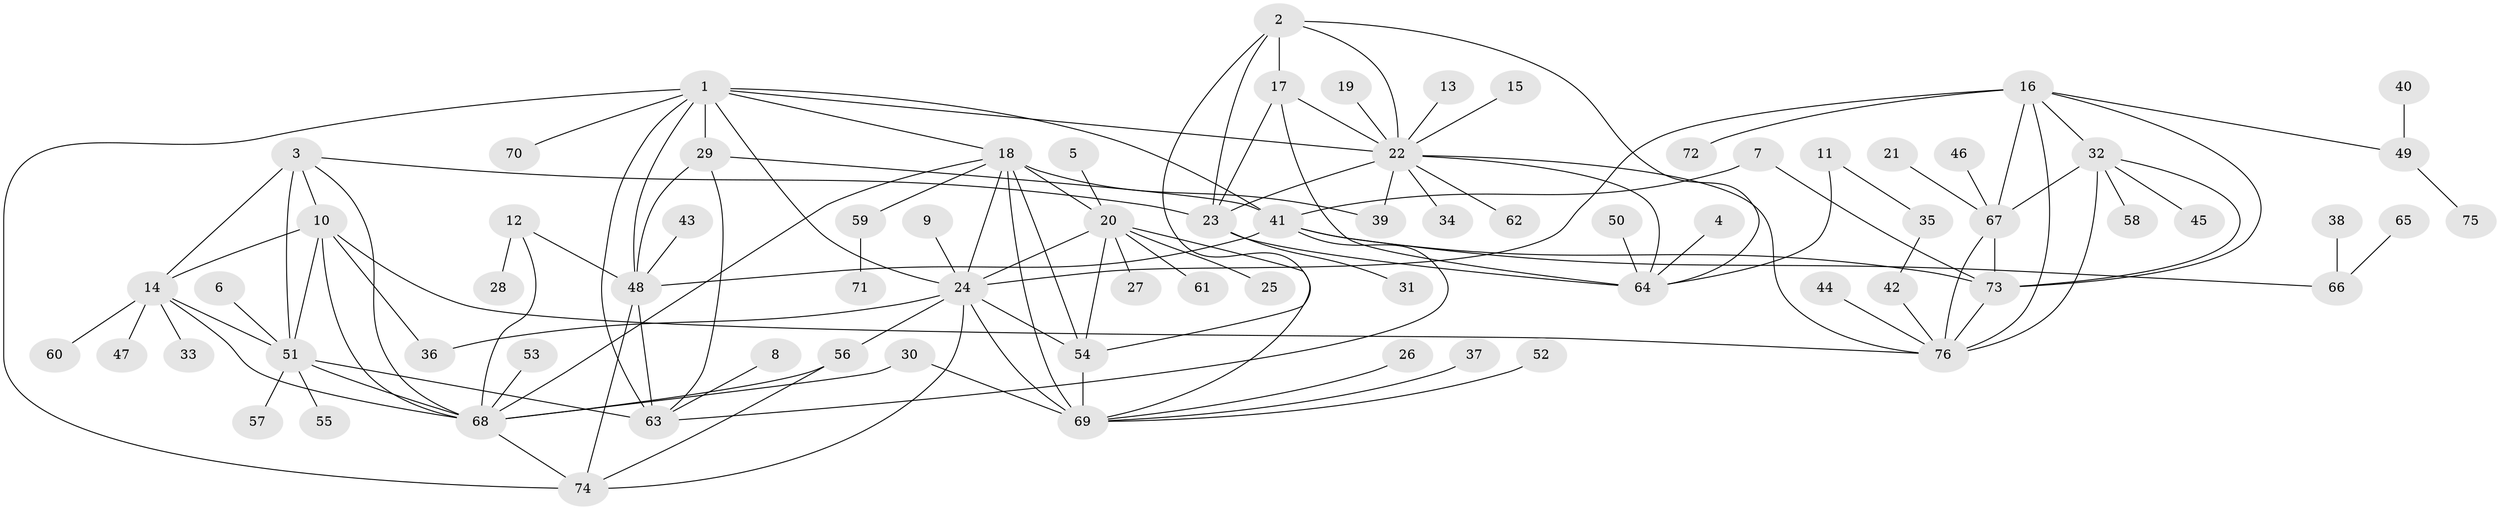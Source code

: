 // original degree distribution, {7: 0.031746031746031744, 8: 0.05555555555555555, 6: 0.047619047619047616, 10: 0.023809523809523808, 9: 0.03968253968253968, 13: 0.015873015873015872, 5: 0.007936507936507936, 14: 0.007936507936507936, 11: 0.007936507936507936, 2: 0.14285714285714285, 1: 0.5476190476190477, 3: 0.047619047619047616, 4: 0.023809523809523808}
// Generated by graph-tools (version 1.1) at 2025/37/03/04/25 23:37:33]
// undirected, 76 vertices, 123 edges
graph export_dot {
  node [color=gray90,style=filled];
  1;
  2;
  3;
  4;
  5;
  6;
  7;
  8;
  9;
  10;
  11;
  12;
  13;
  14;
  15;
  16;
  17;
  18;
  19;
  20;
  21;
  22;
  23;
  24;
  25;
  26;
  27;
  28;
  29;
  30;
  31;
  32;
  33;
  34;
  35;
  36;
  37;
  38;
  39;
  40;
  41;
  42;
  43;
  44;
  45;
  46;
  47;
  48;
  49;
  50;
  51;
  52;
  53;
  54;
  55;
  56;
  57;
  58;
  59;
  60;
  61;
  62;
  63;
  64;
  65;
  66;
  67;
  68;
  69;
  70;
  71;
  72;
  73;
  74;
  75;
  76;
  1 -- 18 [weight=1.0];
  1 -- 22 [weight=1.0];
  1 -- 24 [weight=1.0];
  1 -- 29 [weight=2.0];
  1 -- 41 [weight=2.0];
  1 -- 48 [weight=2.0];
  1 -- 63 [weight=2.0];
  1 -- 70 [weight=1.0];
  1 -- 74 [weight=1.0];
  2 -- 17 [weight=2.0];
  2 -- 22 [weight=1.0];
  2 -- 23 [weight=1.0];
  2 -- 54 [weight=1.0];
  2 -- 64 [weight=1.0];
  3 -- 10 [weight=1.0];
  3 -- 14 [weight=1.0];
  3 -- 23 [weight=1.0];
  3 -- 51 [weight=2.0];
  3 -- 68 [weight=1.0];
  4 -- 64 [weight=1.0];
  5 -- 20 [weight=1.0];
  6 -- 51 [weight=1.0];
  7 -- 41 [weight=1.0];
  7 -- 73 [weight=1.0];
  8 -- 63 [weight=1.0];
  9 -- 24 [weight=1.0];
  10 -- 14 [weight=1.0];
  10 -- 36 [weight=1.0];
  10 -- 51 [weight=2.0];
  10 -- 68 [weight=1.0];
  10 -- 76 [weight=1.0];
  11 -- 35 [weight=1.0];
  11 -- 64 [weight=1.0];
  12 -- 28 [weight=1.0];
  12 -- 48 [weight=1.0];
  12 -- 68 [weight=1.0];
  13 -- 22 [weight=1.0];
  14 -- 33 [weight=1.0];
  14 -- 47 [weight=1.0];
  14 -- 51 [weight=2.0];
  14 -- 60 [weight=1.0];
  14 -- 68 [weight=1.0];
  15 -- 22 [weight=1.0];
  16 -- 24 [weight=1.0];
  16 -- 32 [weight=1.0];
  16 -- 49 [weight=1.0];
  16 -- 67 [weight=2.0];
  16 -- 72 [weight=1.0];
  16 -- 73 [weight=1.0];
  16 -- 76 [weight=1.0];
  17 -- 22 [weight=2.0];
  17 -- 23 [weight=2.0];
  17 -- 64 [weight=2.0];
  18 -- 20 [weight=1.0];
  18 -- 24 [weight=1.0];
  18 -- 39 [weight=1.0];
  18 -- 54 [weight=1.0];
  18 -- 59 [weight=1.0];
  18 -- 68 [weight=1.0];
  18 -- 69 [weight=2.0];
  19 -- 22 [weight=1.0];
  20 -- 24 [weight=1.0];
  20 -- 25 [weight=1.0];
  20 -- 27 [weight=1.0];
  20 -- 54 [weight=1.0];
  20 -- 61 [weight=1.0];
  20 -- 69 [weight=2.0];
  21 -- 67 [weight=1.0];
  22 -- 23 [weight=1.0];
  22 -- 34 [weight=1.0];
  22 -- 39 [weight=1.0];
  22 -- 62 [weight=1.0];
  22 -- 64 [weight=1.0];
  22 -- 76 [weight=1.0];
  23 -- 31 [weight=1.0];
  23 -- 64 [weight=1.0];
  24 -- 36 [weight=1.0];
  24 -- 54 [weight=1.0];
  24 -- 56 [weight=1.0];
  24 -- 69 [weight=2.0];
  24 -- 74 [weight=1.0];
  26 -- 69 [weight=1.0];
  29 -- 41 [weight=1.0];
  29 -- 48 [weight=1.0];
  29 -- 63 [weight=1.0];
  30 -- 68 [weight=1.0];
  30 -- 69 [weight=1.0];
  32 -- 45 [weight=1.0];
  32 -- 58 [weight=1.0];
  32 -- 67 [weight=2.0];
  32 -- 73 [weight=1.0];
  32 -- 76 [weight=1.0];
  35 -- 42 [weight=1.0];
  37 -- 69 [weight=1.0];
  38 -- 66 [weight=1.0];
  40 -- 49 [weight=1.0];
  41 -- 48 [weight=1.0];
  41 -- 63 [weight=1.0];
  41 -- 66 [weight=1.0];
  41 -- 73 [weight=1.0];
  42 -- 76 [weight=1.0];
  43 -- 48 [weight=1.0];
  44 -- 76 [weight=1.0];
  46 -- 67 [weight=1.0];
  48 -- 63 [weight=1.0];
  48 -- 74 [weight=1.0];
  49 -- 75 [weight=1.0];
  50 -- 64 [weight=1.0];
  51 -- 55 [weight=1.0];
  51 -- 57 [weight=1.0];
  51 -- 63 [weight=1.0];
  51 -- 68 [weight=2.0];
  52 -- 69 [weight=1.0];
  53 -- 68 [weight=1.0];
  54 -- 69 [weight=2.0];
  56 -- 68 [weight=1.0];
  56 -- 74 [weight=1.0];
  59 -- 71 [weight=1.0];
  65 -- 66 [weight=1.0];
  67 -- 73 [weight=2.0];
  67 -- 76 [weight=2.0];
  68 -- 74 [weight=1.0];
  73 -- 76 [weight=1.0];
}

